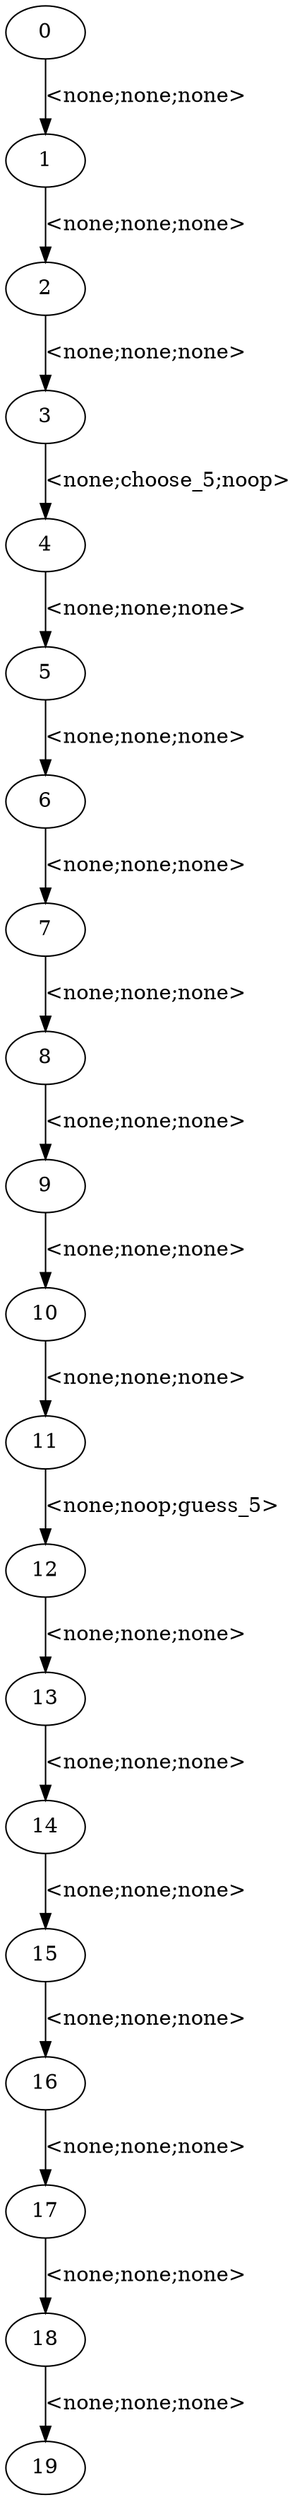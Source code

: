 digraph witness0 {
 0 [label="0",shape=ellipse]
 1 [label="1",shape=ellipse]
 2 [label="2",shape=ellipse]
 3 [label="3",shape=ellipse]
 4 [label="4",shape=ellipse]
 5 [label="5",shape=ellipse]
 6 [label="6",shape=ellipse]
 7 [label="7",shape=ellipse]
 8 [label="8",shape=ellipse]
 9 [label="9",shape=ellipse]
 10 [label="10",shape=ellipse]
 11 [label="11",shape=ellipse]
 12 [label="12",shape=ellipse]
 13 [label="13",shape=ellipse]
 14 [label="14",shape=ellipse]
 15 [label="15",shape=ellipse]
 16 [label="16",shape=ellipse]
 17 [label="17",shape=ellipse]
 18 [label="18",shape=ellipse]
 19 [label="19",shape=ellipse]
    0 -> 1[label="<none;none;none>"]
    1 -> 2[label="<none;none;none>"]
    2 -> 3[label="<none;none;none>"]
    3 -> 4[label="<none;choose_5;noop>"]
    4 -> 5[label="<none;none;none>"]
    5 -> 6[label="<none;none;none>"]
    6 -> 7[label="<none;none;none>"]
    7 -> 8[label="<none;none;none>"]
    8 -> 9[label="<none;none;none>"]
    9 -> 10[label="<none;none;none>"]
    10 -> 11[label="<none;none;none>"]
    11 -> 12[label="<none;noop;guess_5>"]
    12 -> 13[label="<none;none;none>"]
    13 -> 14[label="<none;none;none>"]
    14 -> 15[label="<none;none;none>"]
    15 -> 16[label="<none;none;none>"]
    16 -> 17[label="<none;none;none>"]
    17 -> 18[label="<none;none;none>"]
    18 -> 19[label="<none;none;none>"]
}

